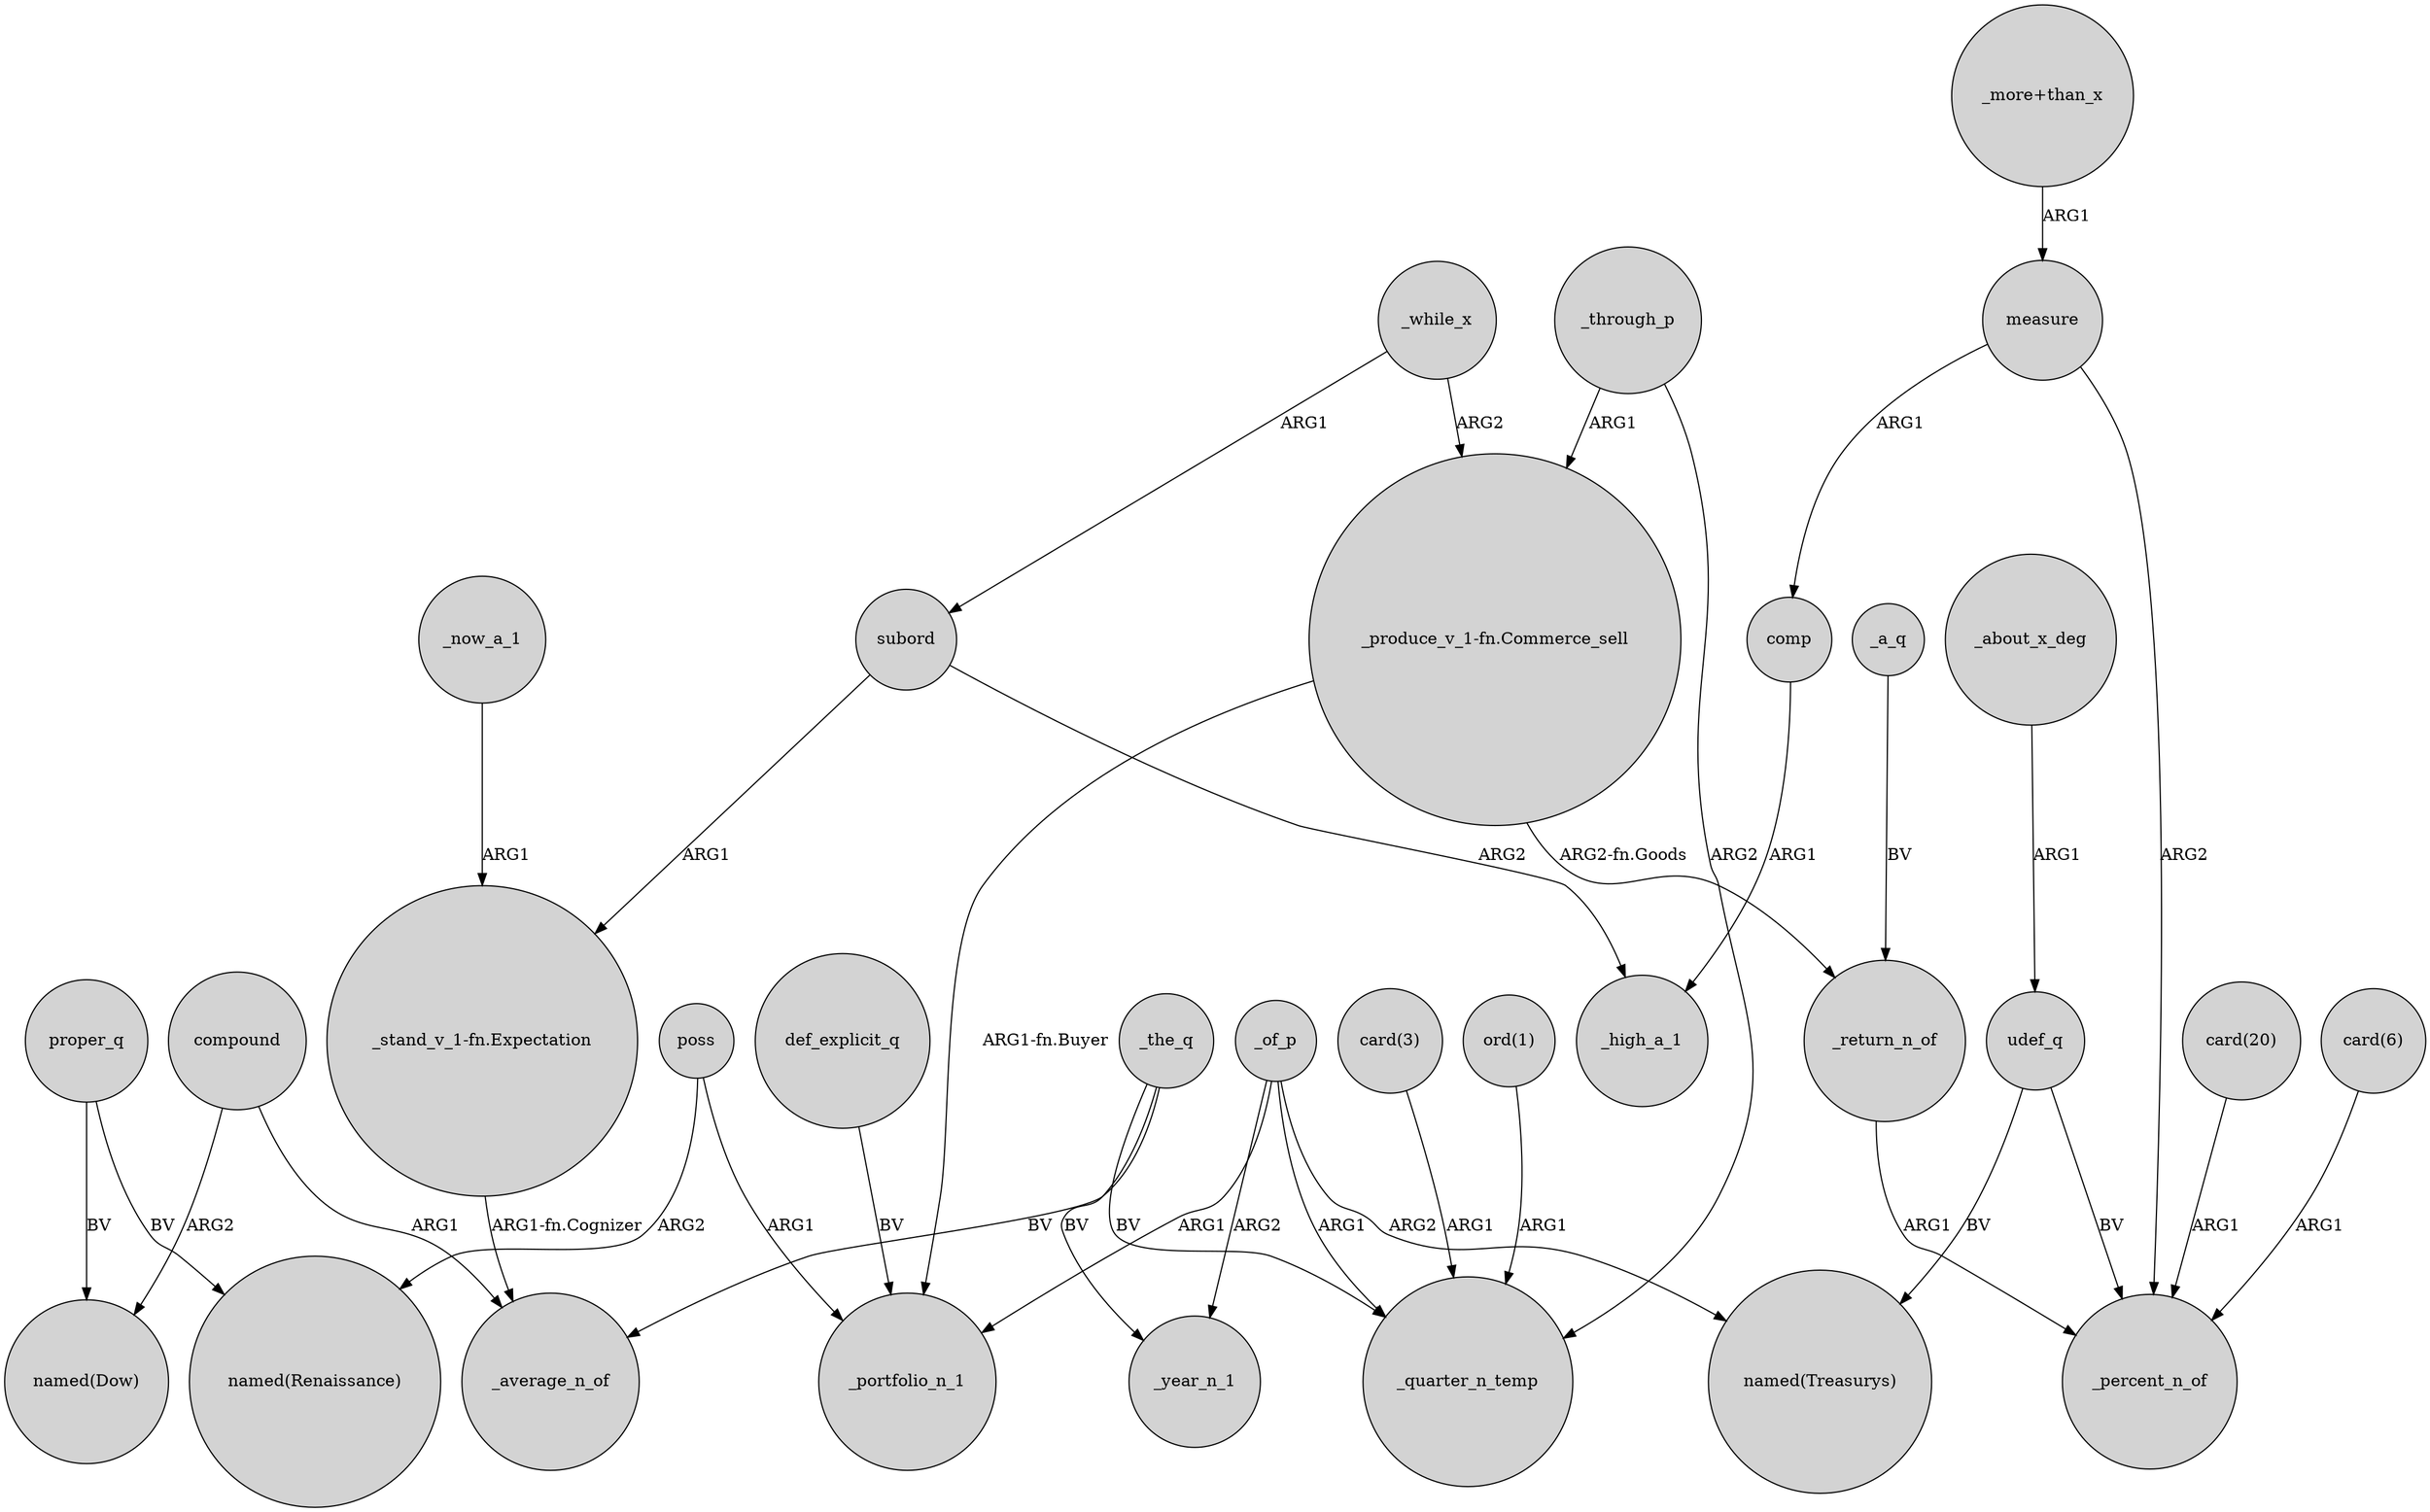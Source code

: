 digraph {
	node [shape=circle style=filled]
	_of_p -> "named(Treasurys)" [label=ARG2]
	_through_p -> "_produce_v_1-fn.Commerce_sell" [label=ARG1]
	_return_n_of -> _percent_n_of [label=ARG1]
	measure -> _percent_n_of [label=ARG2]
	"card(20)" -> _percent_n_of [label=ARG1]
	_the_q -> _average_n_of [label=BV]
	_of_p -> _year_n_1 [label=ARG2]
	"_more+than_x" -> measure [label=ARG1]
	_the_q -> _quarter_n_temp [label=BV]
	"_produce_v_1-fn.Commerce_sell" -> _portfolio_n_1 [label="ARG1-fn.Buyer"]
	_of_p -> _portfolio_n_1 [label=ARG1]
	poss -> "named(Renaissance)" [label=ARG2]
	proper_q -> "named(Renaissance)" [label=BV]
	_while_x -> subord [label=ARG1]
	_about_x_deg -> udef_q [label=ARG1]
	"card(3)" -> _quarter_n_temp [label=ARG1]
	"card(6)" -> _percent_n_of [label=ARG1]
	udef_q -> _percent_n_of [label=BV]
	_the_q -> _year_n_1 [label=BV]
	compound -> _average_n_of [label=ARG1]
	subord -> _high_a_1 [label=ARG2]
	comp -> _high_a_1 [label=ARG1]
	"ord(1)" -> _quarter_n_temp [label=ARG1]
	poss -> _portfolio_n_1 [label=ARG1]
	proper_q -> "named(Dow)" [label=BV]
	"_produce_v_1-fn.Commerce_sell" -> _return_n_of [label="ARG2-fn.Goods"]
	_while_x -> "_produce_v_1-fn.Commerce_sell" [label=ARG2]
	compound -> "named(Dow)" [label=ARG2]
	def_explicit_q -> _portfolio_n_1 [label=BV]
	measure -> comp [label=ARG1]
	udef_q -> "named(Treasurys)" [label=BV]
	_a_q -> _return_n_of [label=BV]
	_through_p -> _quarter_n_temp [label=ARG2]
	subord -> "_stand_v_1-fn.Expectation" [label=ARG1]
	_now_a_1 -> "_stand_v_1-fn.Expectation" [label=ARG1]
	"_stand_v_1-fn.Expectation" -> _average_n_of [label="ARG1-fn.Cognizer"]
	_of_p -> _quarter_n_temp [label=ARG1]
}
